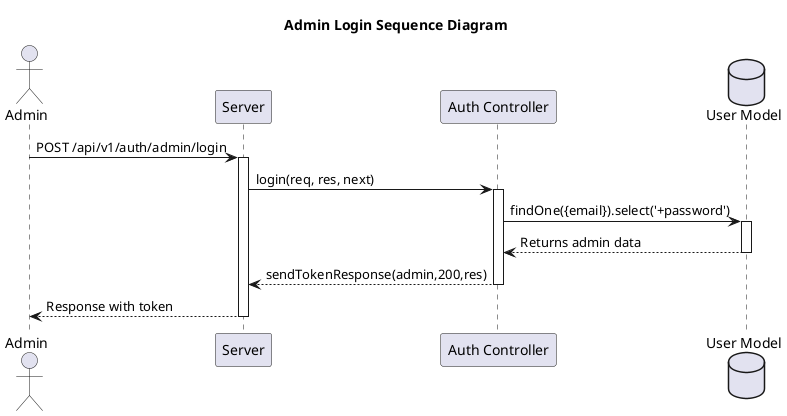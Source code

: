 @startuml Admin Login Sequence Diagram 
title Admin Login Sequence Diagram
actor Admin
participant "Server" as Server
participant "Auth Controller" as Auth
database "User Model" as Model

Admin -> Server: POST /api/v1/auth/admin/login
activate Server

Server -> Auth: login(req, res, next)
activate Auth

Auth -> Model: findOne({email}).select('+password')
activate Model

Model --> Auth: Returns admin data
deactivate Model

Auth --> Server: sendTokenResponse(admin,200,res)
deactivate Auth

Server --> Admin: Response with token
deactivate Server
@enduml
